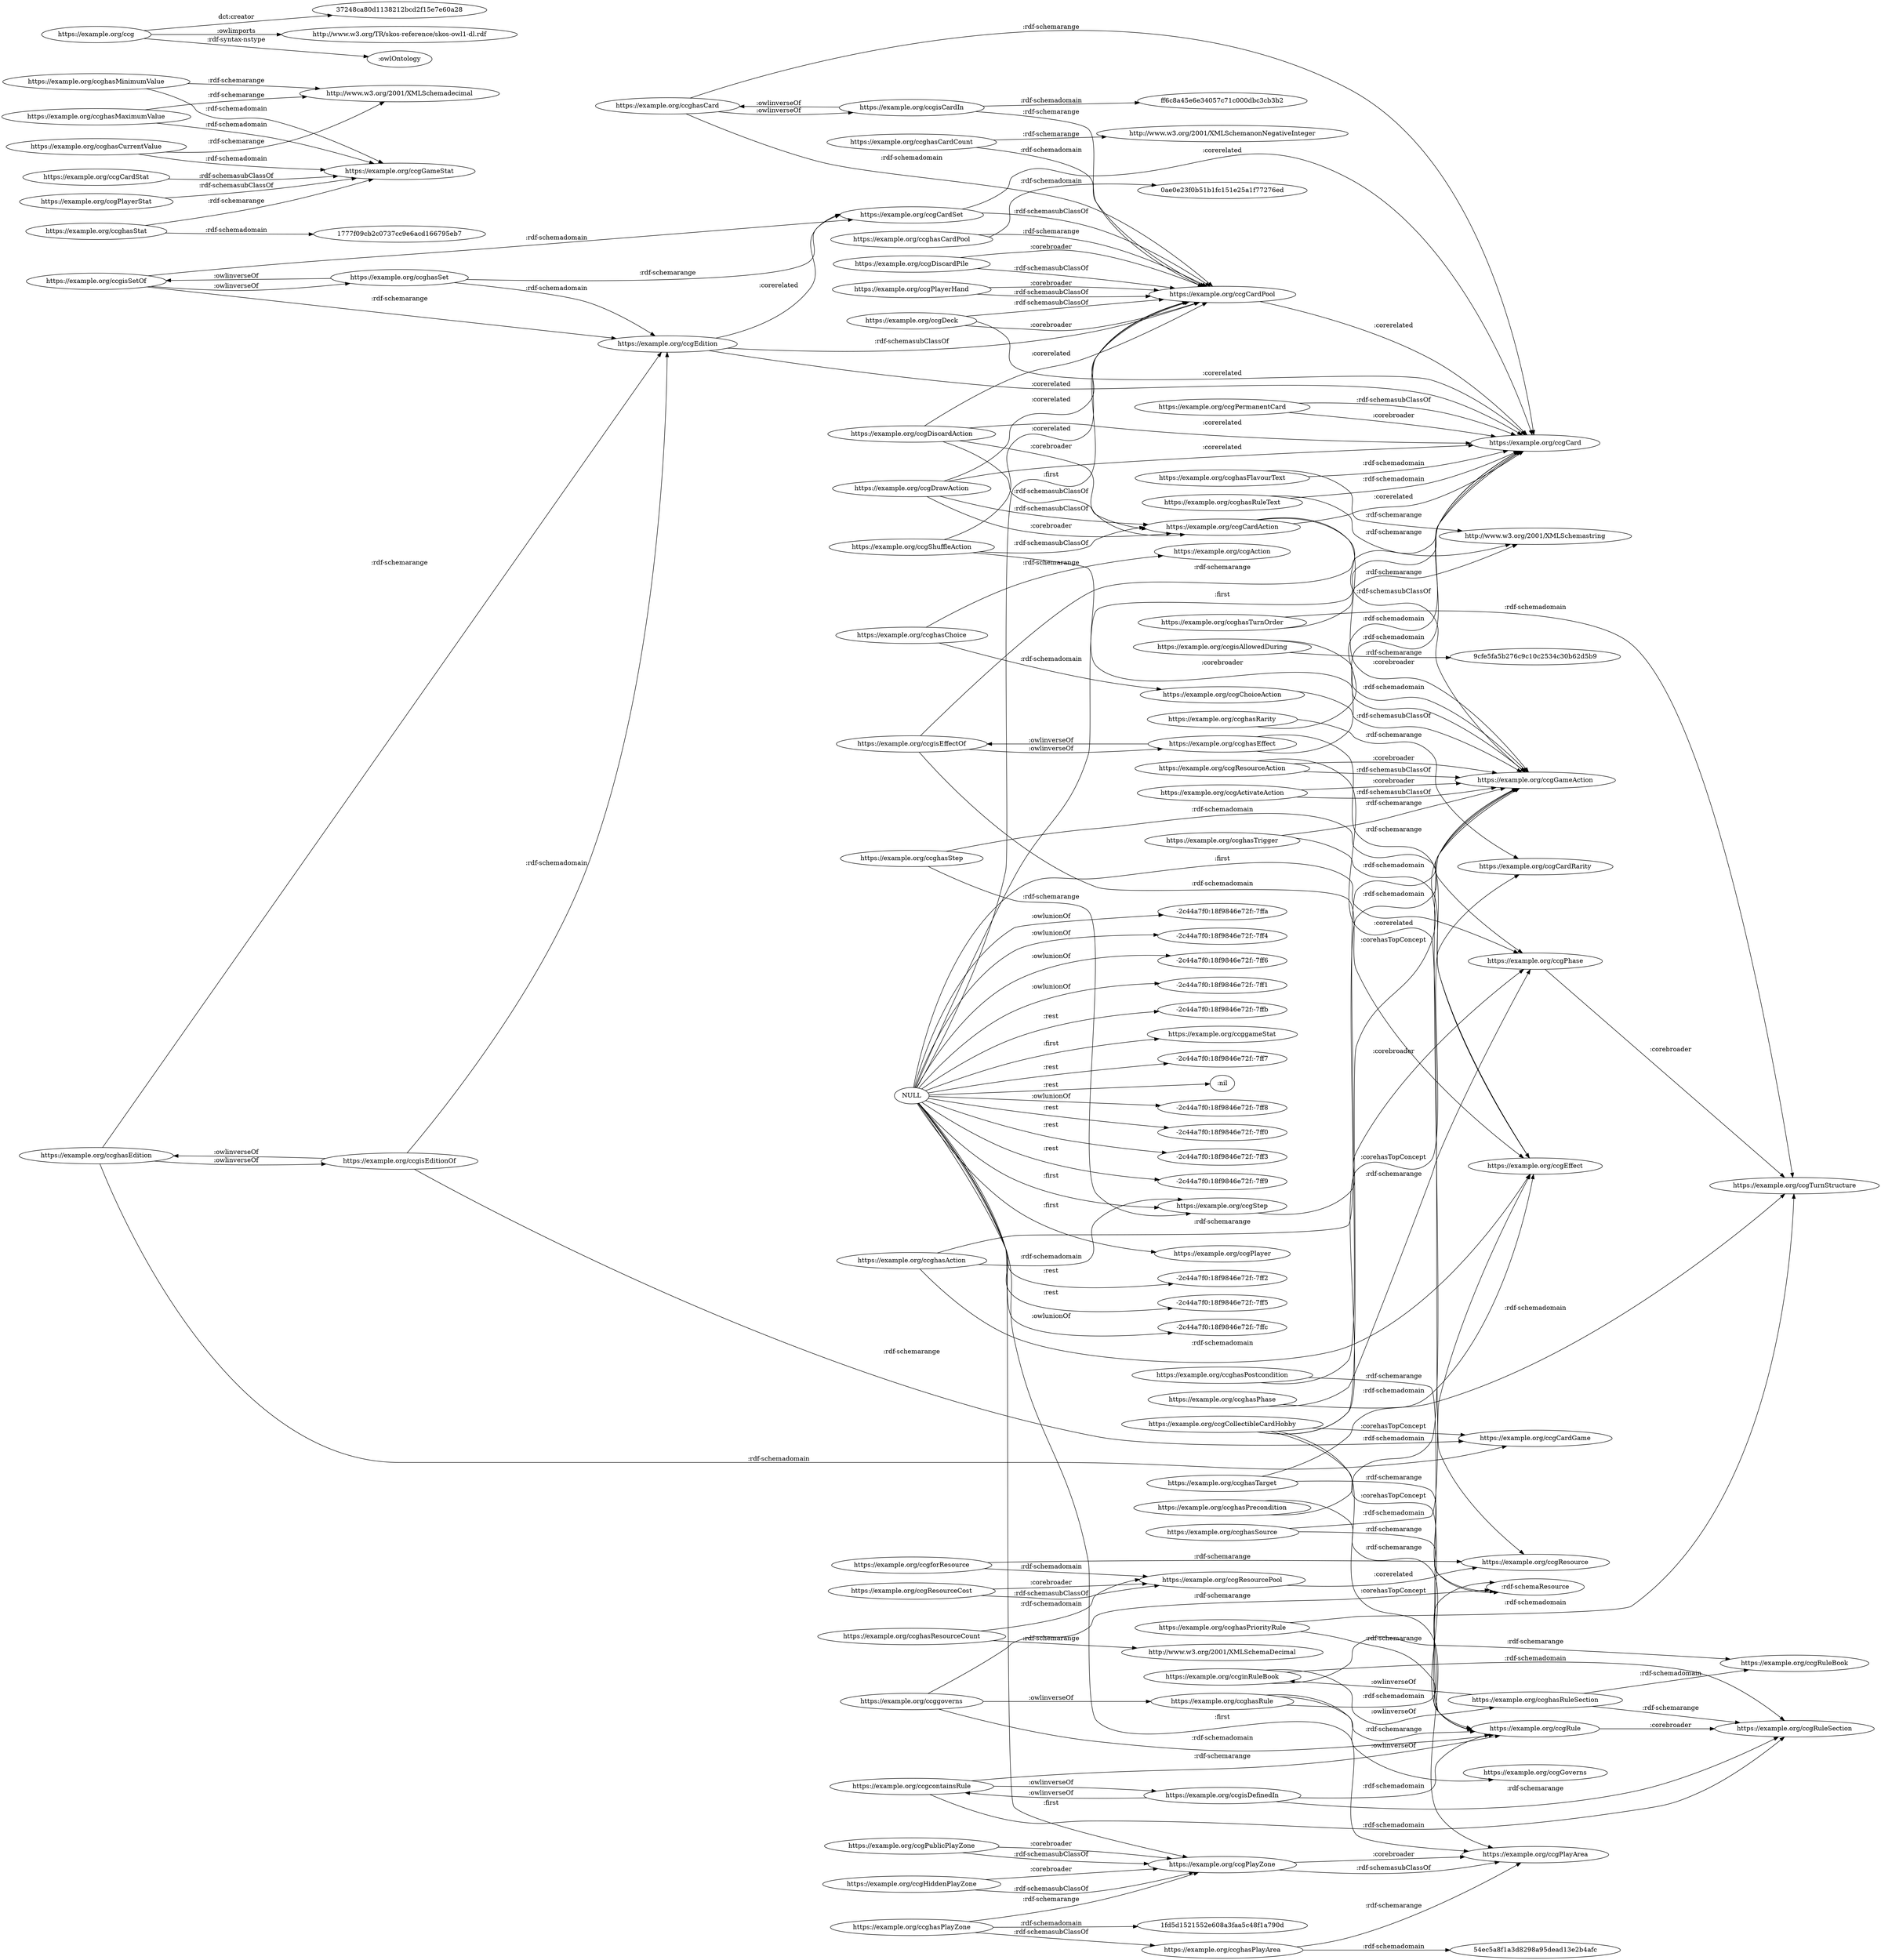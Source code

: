 digraph ar2dtool_diagram { 
rankdir=LR;
size="1501"
	"https://example.org/ccghasCardCount" -> "http://www.w3.org/2001/XMLSchemanonNegativeInteger" [ label = ":rdf-schemarange" ];
	"https://example.org/ccghasCardCount" -> "https://example.org/ccgCardPool" [ label = ":rdf-schemadomain" ];
	"https://example.org/ccghasTarget" -> ":rdf-schemaResource" [ label = ":rdf-schemarange" ];
	"https://example.org/ccghasTarget" -> "https://example.org/ccgEffect" [ label = ":rdf-schemadomain" ];
	"https://example.org/ccghasPlayArea" -> "https://example.org/ccgPlayArea" [ label = ":rdf-schemarange" ];
	"https://example.org/ccghasPlayArea" -> "54ec5a8f1a3d8298a95dead13e2b4afc" [ label = ":rdf-schemadomain" ];
	"https://example.org/ccgShuffleAction" -> "https://example.org/ccgCardPool" [ label = ":corerelated" ];
	"https://example.org/ccgShuffleAction" -> "https://example.org/ccgGameAction" [ label = ":corebroader" ];
	"https://example.org/ccgShuffleAction" -> "https://example.org/ccgCardAction" [ label = ":rdf-schemasubClassOf" ];
	"https://example.org/ccghasEdition" -> "https://example.org/ccgisEditionOf" [ label = ":owlinverseOf" ];
	"https://example.org/ccghasEdition" -> "https://example.org/ccgEdition" [ label = ":rdf-schemarange" ];
	"https://example.org/ccghasEdition" -> "https://example.org/ccgCardGame" [ label = ":rdf-schemadomain" ];
	"https://example.org/ccgCardPool" -> "https://example.org/ccgCard" [ label = ":corerelated" ];
	"https://example.org/ccghasRarity" -> "https://example.org/ccgCardRarity" [ label = ":rdf-schemarange" ];
	"https://example.org/ccghasRarity" -> "https://example.org/ccgCard" [ label = ":rdf-schemadomain" ];
	"https://example.org/ccghasCurrentValue" -> "http://www.w3.org/2001/XMLSchemadecimal" [ label = ":rdf-schemarange" ];
	"https://example.org/ccghasCurrentValue" -> "https://example.org/ccgGameStat" [ label = ":rdf-schemadomain" ];
	"https://example.org/ccgisEffectOf" -> "https://example.org/ccghasEffect" [ label = ":owlinverseOf" ];
	"https://example.org/ccgisEffectOf" -> "https://example.org/ccgCard" [ label = ":rdf-schemarange" ];
	"https://example.org/ccgisEffectOf" -> "https://example.org/ccgEffect" [ label = ":rdf-schemadomain" ];
	"https://example.org/ccghasEffect" -> "https://example.org/ccgisEffectOf" [ label = ":owlinverseOf" ];
	"https://example.org/ccghasEffect" -> "https://example.org/ccgEffect" [ label = ":rdf-schemarange" ];
	"https://example.org/ccghasEffect" -> "https://example.org/ccgCard" [ label = ":rdf-schemadomain" ];
	"https://example.org/ccginRuleBook" -> "https://example.org/ccghasRuleSection" [ label = ":owlinverseOf" ];
	"https://example.org/ccginRuleBook" -> "https://example.org/ccgRuleBook" [ label = ":rdf-schemarange" ];
	"https://example.org/ccginRuleBook" -> "https://example.org/ccgRuleSection" [ label = ":rdf-schemadomain" ];
	"https://example.org/ccgResourceAction" -> "https://example.org/ccgResource" [ label = ":corerelated" ];
	"https://example.org/ccgResourceAction" -> "https://example.org/ccgGameAction" [ label = ":corebroader" ];
	"https://example.org/ccgResourceAction" -> "https://example.org/ccgGameAction" [ label = ":rdf-schemasubClassOf" ];
	"https://example.org/ccghasCard" -> "https://example.org/ccgisCardIn" [ label = ":owlinverseOf" ];
	"https://example.org/ccghasCard" -> "https://example.org/ccgCard" [ label = ":rdf-schemarange" ];
	"https://example.org/ccghasCard" -> "https://example.org/ccgCardPool" [ label = ":rdf-schemadomain" ];
	"https://example.org/ccgisEditionOf" -> "https://example.org/ccghasEdition" [ label = ":owlinverseOf" ];
	"https://example.org/ccgisEditionOf" -> "https://example.org/ccgCardGame" [ label = ":rdf-schemarange" ];
	"https://example.org/ccgisEditionOf" -> "https://example.org/ccgEdition" [ label = ":rdf-schemadomain" ];
	"https://example.org/ccgPlayerHand" -> "https://example.org/ccgCardPool" [ label = ":corebroader" ];
	"https://example.org/ccgPlayerHand" -> "https://example.org/ccgCardPool" [ label = ":rdf-schemasubClassOf" ];
	"https://example.org/ccghasRuleText" -> "http://www.w3.org/2001/XMLSchemastring" [ label = ":rdf-schemarange" ];
	"https://example.org/ccghasRuleText" -> "https://example.org/ccgCard" [ label = ":rdf-schemadomain" ];
	"https://example.org/ccghasCardPool" -> "https://example.org/ccgCardPool" [ label = ":rdf-schemarange" ];
	"https://example.org/ccghasCardPool" -> "0ae0e23f0b51b1fc151e25a1f77276ed" [ label = ":rdf-schemadomain" ];
	"https://example.org/ccghasMinimumValue" -> "http://www.w3.org/2001/XMLSchemadecimal" [ label = ":rdf-schemarange" ];
	"https://example.org/ccghasMinimumValue" -> "https://example.org/ccgGameStat" [ label = ":rdf-schemadomain" ];
	"https://example.org/ccgCardSet" -> "https://example.org/ccgCard" [ label = ":corerelated" ];
	"https://example.org/ccgCardSet" -> "https://example.org/ccgCardPool" [ label = ":rdf-schemasubClassOf" ];
	"https://example.org/ccggoverns" -> "https://example.org/ccghasRule" [ label = ":owlinverseOf" ];
	"https://example.org/ccggoverns" -> ":rdf-schemaResource" [ label = ":rdf-schemarange" ];
	"https://example.org/ccggoverns" -> "https://example.org/ccgRule" [ label = ":rdf-schemadomain" ];
	"https://example.org/ccghasPrecondition" -> "https://example.org/ccgRule" [ label = ":rdf-schemarange" ];
	"https://example.org/ccghasPrecondition" -> "https://example.org/ccgGameAction" [ label = ":rdf-schemadomain" ];
	"https://example.org/ccgforResource" -> "https://example.org/ccgResource" [ label = ":rdf-schemarange" ];
	"https://example.org/ccgforResource" -> "https://example.org/ccgResourcePool" [ label = ":rdf-schemadomain" ];
	"https://example.org/ccgChoiceAction" -> "https://example.org/ccgGameAction" [ label = ":rdf-schemasubClassOf" ];
	"https://example.org/ccghasTurnOrder" -> "http://www.w3.org/2001/XMLSchemastring" [ label = ":rdf-schemarange" ];
	"https://example.org/ccghasTurnOrder" -> "https://example.org/ccgTurnStructure" [ label = ":rdf-schemadomain" ];
	"https://example.org/ccgEdition" -> "https://example.org/ccgCardSet" [ label = ":corerelated" ];
	"https://example.org/ccgEdition" -> "https://example.org/ccgCard" [ label = ":corerelated" ];
	"https://example.org/ccgEdition" -> "https://example.org/ccgCardPool" [ label = ":rdf-schemasubClassOf" ];
	"https://example.org/ccgHiddenPlayZone" -> "https://example.org/ccgPlayZone" [ label = ":rdf-schemasubClassOf" ];
	"https://example.org/ccgHiddenPlayZone" -> "https://example.org/ccgPlayZone" [ label = ":corebroader" ];
	"https://example.org/ccgCardAction" -> "https://example.org/ccgCard" [ label = ":corerelated" ];
	"https://example.org/ccgCardAction" -> "https://example.org/ccgGameAction" [ label = ":corebroader" ];
	"https://example.org/ccgCardAction" -> "https://example.org/ccgGameAction" [ label = ":rdf-schemasubClassOf" ];
	"https://example.org/ccgDrawAction" -> "https://example.org/ccgCardPool" [ label = ":corerelated" ];
	"https://example.org/ccgDrawAction" -> "https://example.org/ccgCard" [ label = ":corerelated" ];
	"https://example.org/ccgDrawAction" -> "https://example.org/ccgCardAction" [ label = ":corebroader" ];
	"https://example.org/ccgDrawAction" -> "https://example.org/ccgCardAction" [ label = ":rdf-schemasubClassOf" ];
	"https://example.org/ccgPlayerStat" -> "https://example.org/ccgGameStat" [ label = ":rdf-schemasubClassOf" ];
	"https://example.org/ccgisAllowedDuring" -> "9cfe5fa5b276c9c10c2534c30b62d5b9" [ label = ":rdf-schemarange" ];
	"https://example.org/ccgisAllowedDuring" -> "https://example.org/ccgGameAction" [ label = ":rdf-schemadomain" ];
	"https://example.org/ccghasMaximumValue" -> "http://www.w3.org/2001/XMLSchemadecimal" [ label = ":rdf-schemarange" ];
	"https://example.org/ccghasMaximumValue" -> "https://example.org/ccgGameStat" [ label = ":rdf-schemadomain" ];
	"https://example.org/ccgResourceCost" -> "https://example.org/ccgResourcePool" [ label = ":corebroader" ];
	"https://example.org/ccgResourceCost" -> "https://example.org/ccgResourcePool" [ label = ":rdf-schemasubClassOf" ];
	"https://example.org/ccgcontainsRule" -> "https://example.org/ccgisDefinedIn" [ label = ":owlinverseOf" ];
	"https://example.org/ccgcontainsRule" -> "https://example.org/ccgRule" [ label = ":rdf-schemarange" ];
	"https://example.org/ccgcontainsRule" -> "https://example.org/ccgRuleSection" [ label = ":rdf-schemadomain" ];
	"https://example.org/ccgResourcePool" -> "https://example.org/ccgResource" [ label = ":corerelated" ];
	"https://example.org/ccgisDefinedIn" -> "https://example.org/ccgcontainsRule" [ label = ":owlinverseOf" ];
	"https://example.org/ccgisDefinedIn" -> "https://example.org/ccgRuleSection" [ label = ":rdf-schemarange" ];
	"https://example.org/ccgisDefinedIn" -> "https://example.org/ccgRule" [ label = ":rdf-schemadomain" ];
	"https://example.org/ccgisSetOf" -> "https://example.org/ccghasSet" [ label = ":owlinverseOf" ];
	"https://example.org/ccgisSetOf" -> "https://example.org/ccgEdition" [ label = ":rdf-schemarange" ];
	"https://example.org/ccgisSetOf" -> "https://example.org/ccgCardSet" [ label = ":rdf-schemadomain" ];
	"https://example.org/ccgisCardIn" -> "https://example.org/ccghasCard" [ label = ":owlinverseOf" ];
	"https://example.org/ccgisCardIn" -> "https://example.org/ccgCardPool" [ label = ":rdf-schemarange" ];
	"https://example.org/ccgisCardIn" -> "ff6c8a45e6e34057c71c000dbc3cb3b2" [ label = ":rdf-schemadomain" ];
	"NULL" -> "https://example.org/ccgStep" [ label = ":first" ];
	"NULL" -> "https://example.org/ccgPhase" [ label = ":first" ];
	"NULL" -> "https://example.org/ccgCard" [ label = ":first" ];
	"NULL" -> "https://example.org/ccgPlayArea" [ label = ":first" ];
	"NULL" -> "-2c44a7f0:18f9846e72f:-7ff2" [ label = ":rest" ];
	"NULL" -> "-2c44a7f0:18f9846e72f:-7ff5" [ label = ":rest" ];
	"NULL" -> "-2c44a7f0:18f9846e72f:-7ffc" [ label = ":owlunionOf" ];
	"NULL" -> "-2c44a7f0:18f9846e72f:-7ffa" [ label = ":owlunionOf" ];
	"NULL" -> "-2c44a7f0:18f9846e72f:-7ff4" [ label = ":owlunionOf" ];
	"NULL" -> "-2c44a7f0:18f9846e72f:-7ff6" [ label = ":owlunionOf" ];
	"NULL" -> "-2c44a7f0:18f9846e72f:-7ff1" [ label = ":owlunionOf" ];
	"NULL" -> "-2c44a7f0:18f9846e72f:-7ffb" [ label = ":rest" ];
	"NULL" -> "https://example.org/ccgPlayZone" [ label = ":first" ];
	"NULL" -> "https://example.org/ccggameStat" [ label = ":first" ];
	"NULL" -> "-2c44a7f0:18f9846e72f:-7ff7" [ label = ":rest" ];
	"NULL" -> ":nil" [ label = ":rest" ];
	"NULL" -> "-2c44a7f0:18f9846e72f:-7ff8" [ label = ":owlunionOf" ];
	"NULL" -> "https://example.org/ccgCardPool" [ label = ":first" ];
	"NULL" -> "-2c44a7f0:18f9846e72f:-7ff0" [ label = ":rest" ];
	"NULL" -> "-2c44a7f0:18f9846e72f:-7ff3" [ label = ":rest" ];
	"NULL" -> "-2c44a7f0:18f9846e72f:-7ff9" [ label = ":rest" ];
	"NULL" -> "https://example.org/ccgPlayer" [ label = ":first" ];
	"https://example.org/ccgRule" -> "https://example.org/ccgRuleSection" [ label = ":corebroader" ];
	"https://example.org/ccgDiscardAction" -> "https://example.org/ccgCardPool" [ label = ":corerelated" ];
	"https://example.org/ccgDiscardAction" -> "https://example.org/ccgCard" [ label = ":corerelated" ];
	"https://example.org/ccgDiscardAction" -> "https://example.org/ccgCardAction" [ label = ":corebroader" ];
	"https://example.org/ccgDiscardAction" -> "https://example.org/ccgCardAction" [ label = ":rdf-schemasubClassOf" ];
	"https://example.org/ccghasRule" -> "https://example.org/ccgGoverns" [ label = ":owlinverseOf" ];
	"https://example.org/ccghasRule" -> "https://example.org/ccgRule" [ label = ":rdf-schemarange" ];
	"https://example.org/ccghasRule" -> ":rdf-schemaResource" [ label = ":rdf-schemadomain" ];
	"https://example.org/ccghasChoice" -> "https://example.org/ccgAction" [ label = ":rdf-schemarange" ];
	"https://example.org/ccghasChoice" -> "https://example.org/ccgChoiceAction" [ label = ":rdf-schemadomain" ];
	"https://example.org/ccgPhase" -> "https://example.org/ccgTurnStructure" [ label = ":corebroader" ];
	"https://example.org/ccgActivateAction" -> "https://example.org/ccgGameAction" [ label = ":corebroader" ];
	"https://example.org/ccgActivateAction" -> "https://example.org/ccgGameAction" [ label = ":rdf-schemasubClassOf" ];
	"https://example.org/ccghasPriorityRule" -> "https://example.org/ccgRule" [ label = ":rdf-schemarange" ];
	"https://example.org/ccghasPriorityRule" -> "https://example.org/ccgTurnStructure" [ label = ":rdf-schemadomain" ];
	"https://example.org/ccgDeck" -> "https://example.org/ccgCard" [ label = ":corerelated" ];
	"https://example.org/ccgDeck" -> "https://example.org/ccgCardPool" [ label = ":corebroader" ];
	"https://example.org/ccgDeck" -> "https://example.org/ccgCardPool" [ label = ":rdf-schemasubClassOf" ];
	"https://example.org/ccghasFlavourText" -> "http://www.w3.org/2001/XMLSchemastring" [ label = ":rdf-schemarange" ];
	"https://example.org/ccghasFlavourText" -> "https://example.org/ccgCard" [ label = ":rdf-schemadomain" ];
	"https://example.org/ccgStep" -> "https://example.org/ccgPhase" [ label = ":corebroader" ];
	"https://example.org/ccg" -> "37248ca80d1138212bcd2f15e7e60a28" [ label = "dct:creator" ];
	"https://example.org/ccg" -> "http://www.w3.org/TR/skos-reference/skos-owl1-dl.rdf" [ label = ":owlimports" ];
	"https://example.org/ccg" -> ":owlOntology" [ label = ":rdf-syntax-nstype" ];
	"https://example.org/ccghasTrigger" -> "https://example.org/ccgGameAction" [ label = ":rdf-schemarange" ];
	"https://example.org/ccghasTrigger" -> "https://example.org/ccgEffect" [ label = ":rdf-schemadomain" ];
	"https://example.org/ccghasStep" -> "https://example.org/ccgStep" [ label = ":rdf-schemarange" ];
	"https://example.org/ccghasStep" -> "https://example.org/ccgPhase" [ label = ":rdf-schemadomain" ];
	"https://example.org/ccghasAction" -> "https://example.org/ccgStep" [ label = ":rdf-schemadomain" ];
	"https://example.org/ccghasAction" -> "https://example.org/ccgGameAction" [ label = ":rdf-schemarange" ];
	"https://example.org/ccghasAction" -> "https://example.org/ccgEffect" [ label = ":rdf-schemadomain" ];
	"https://example.org/ccgPlayZone" -> "https://example.org/ccgPlayArea" [ label = ":rdf-schemasubClassOf" ];
	"https://example.org/ccgPlayZone" -> "https://example.org/ccgPlayArea" [ label = ":corebroader" ];
	"https://example.org/ccgCardStat" -> "https://example.org/ccgGameStat" [ label = ":rdf-schemasubClassOf" ];
	"https://example.org/ccgPermanentCard" -> "https://example.org/ccgCard" [ label = ":corebroader" ];
	"https://example.org/ccgPermanentCard" -> "https://example.org/ccgCard" [ label = ":rdf-schemasubClassOf" ];
	"https://example.org/ccghasSet" -> "https://example.org/ccgisSetOf" [ label = ":owlinverseOf" ];
	"https://example.org/ccghasSet" -> "https://example.org/ccgCardSet" [ label = ":rdf-schemarange" ];
	"https://example.org/ccghasSet" -> "https://example.org/ccgEdition" [ label = ":rdf-schemadomain" ];
	"https://example.org/ccghasPhase" -> "https://example.org/ccgPhase" [ label = ":rdf-schemarange" ];
	"https://example.org/ccghasPhase" -> "https://example.org/ccgTurnStructure" [ label = ":rdf-schemadomain" ];
	"https://example.org/ccghasStat" -> "https://example.org/ccgGameStat" [ label = ":rdf-schemarange" ];
	"https://example.org/ccghasStat" -> "1777f09cb2c0737cc9e6acd166795eb7" [ label = ":rdf-schemadomain" ];
	"https://example.org/ccgCollectibleCardHobby" -> "https://example.org/ccgCardRarity" [ label = ":corehasTopConcept" ];
	"https://example.org/ccgCollectibleCardHobby" -> "https://example.org/ccgPlayArea" [ label = ":corehasTopConcept" ];
	"https://example.org/ccgCollectibleCardHobby" -> "https://example.org/ccgGameAction" [ label = ":corehasTopConcept" ];
	"https://example.org/ccgCollectibleCardHobby" -> "https://example.org/ccgRule" [ label = ":corehasTopConcept" ];
	"https://example.org/ccgCollectibleCardHobby" -> "https://example.org/ccgCardGame" [ label = ":corehasTopConcept" ];
	"https://example.org/ccgDiscardPile" -> "https://example.org/ccgCardPool" [ label = ":corebroader" ];
	"https://example.org/ccgDiscardPile" -> "https://example.org/ccgCardPool" [ label = ":rdf-schemasubClassOf" ];
	"https://example.org/ccghasPlayZone" -> "https://example.org/ccgPlayZone" [ label = ":rdf-schemarange" ];
	"https://example.org/ccghasPlayZone" -> "1fd5d1521552e608a3faa5c48f1a790d" [ label = ":rdf-schemadomain" ];
	"https://example.org/ccghasPlayZone" -> "https://example.org/ccghasPlayArea" [ label = ":rdf-schemasubClassOf" ];
	"https://example.org/ccgPublicPlayZone" -> "https://example.org/ccgPlayZone" [ label = ":rdf-schemasubClassOf" ];
	"https://example.org/ccgPublicPlayZone" -> "https://example.org/ccgPlayZone" [ label = ":corebroader" ];
	"https://example.org/ccghasRuleSection" -> "https://example.org/ccginRuleBook" [ label = ":owlinverseOf" ];
	"https://example.org/ccghasRuleSection" -> "https://example.org/ccgRuleSection" [ label = ":rdf-schemarange" ];
	"https://example.org/ccghasRuleSection" -> "https://example.org/ccgRuleBook" [ label = ":rdf-schemadomain" ];
	"https://example.org/ccghasPostcondition" -> "https://example.org/ccgRule" [ label = ":rdf-schemarange" ];
	"https://example.org/ccghasPostcondition" -> "https://example.org/ccgGameAction" [ label = ":rdf-schemadomain" ];
	"https://example.org/ccghasResourceCount" -> "http://www.w3.org/2001/XMLSchemaDecimal" [ label = ":rdf-schemarange" ];
	"https://example.org/ccghasResourceCount" -> "https://example.org/ccgResourcePool" [ label = ":rdf-schemadomain" ];
	"https://example.org/ccghasSource" -> ":rdf-schemaResource" [ label = ":rdf-schemarange" ];
	"https://example.org/ccghasSource" -> "https://example.org/ccgEffect" [ label = ":rdf-schemadomain" ];

}
